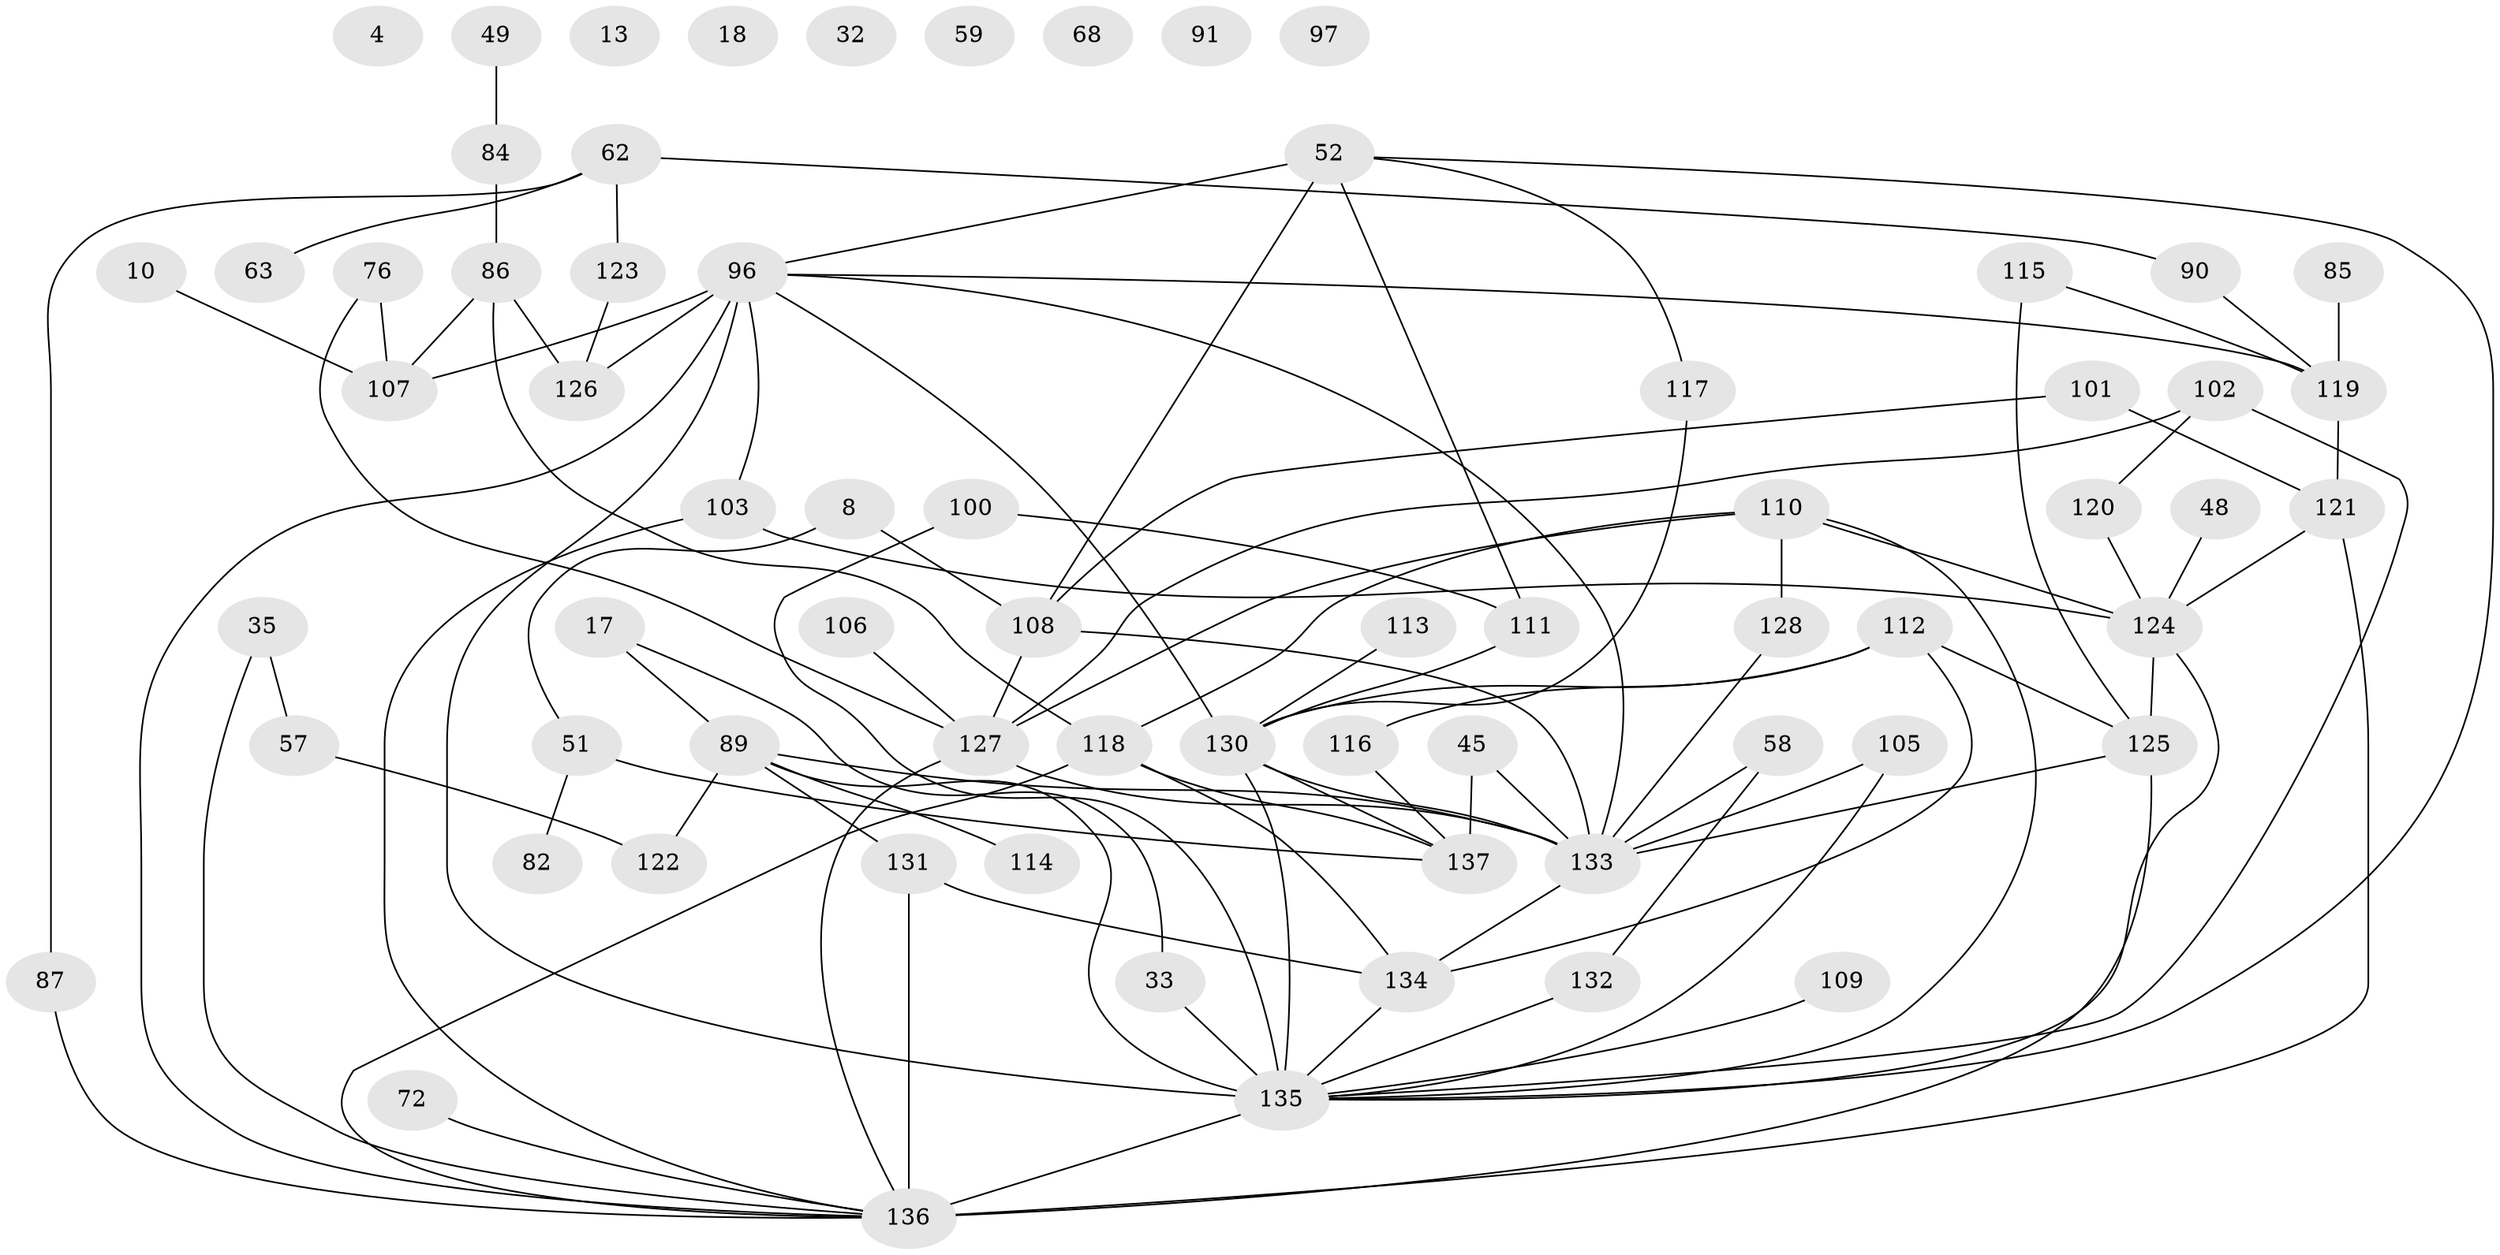 // original degree distribution, {1: 0.10948905109489052, 5: 0.10948905109489052, 0: 0.058394160583941604, 3: 0.20437956204379562, 2: 0.2846715328467153, 4: 0.1897810218978102, 6: 0.021897810218978103, 7: 0.014598540145985401, 8: 0.0072992700729927005}
// Generated by graph-tools (version 1.1) at 2025/43/03/04/25 21:43:34]
// undirected, 68 vertices, 103 edges
graph export_dot {
graph [start="1"]
  node [color=gray90,style=filled];
  4;
  8;
  10;
  13;
  17;
  18;
  32;
  33;
  35;
  45 [super="+27"];
  48;
  49;
  51 [super="+6"];
  52 [super="+34"];
  57;
  58;
  59;
  62;
  63;
  68;
  72;
  76;
  82;
  84;
  85;
  86;
  87;
  89 [super="+37"];
  90;
  91;
  96 [super="+83"];
  97;
  100;
  101 [super="+56+3"];
  102;
  103;
  105;
  106;
  107;
  108;
  109;
  110 [super="+54"];
  111 [super="+66"];
  112;
  113;
  114;
  115;
  116;
  117;
  118 [super="+20"];
  119 [super="+71"];
  120;
  121 [super="+25+74+99"];
  122;
  123;
  124 [super="+22+41"];
  125 [super="+15+28"];
  126;
  127 [super="+29+93+80"];
  128;
  130 [super="+92+94"];
  131;
  132;
  133 [super="+11+24+129"];
  134 [super="+9+88"];
  135 [super="+79+23+50+67"];
  136 [super="+98+104"];
  137;
  8 -- 51;
  8 -- 108;
  10 -- 107;
  17 -- 33;
  17 -- 89;
  33 -- 135;
  35 -- 57;
  35 -- 136;
  45 -- 137;
  45 -- 133;
  48 -- 124;
  49 -- 84;
  51 -- 82;
  51 -- 137 [weight=2];
  52 -- 108 [weight=2];
  52 -- 111;
  52 -- 117;
  52 -- 135;
  52 -- 96;
  57 -- 122;
  58 -- 132;
  58 -- 133;
  62 -- 63;
  62 -- 87;
  62 -- 90;
  62 -- 123;
  72 -- 136;
  76 -- 107;
  76 -- 127;
  84 -- 86;
  85 -- 119;
  86 -- 107;
  86 -- 118;
  86 -- 126;
  87 -- 136;
  89 -- 114;
  89 -- 131;
  89 -- 122;
  89 -- 135 [weight=2];
  89 -- 133 [weight=2];
  90 -- 119;
  96 -- 107;
  96 -- 126;
  96 -- 130;
  96 -- 135 [weight=2];
  96 -- 133;
  96 -- 103;
  96 -- 136;
  96 -- 119;
  100 -- 135;
  100 -- 111;
  101 -- 121;
  101 -- 108;
  102 -- 120;
  102 -- 135;
  102 -- 127;
  103 -- 124;
  103 -- 136;
  105 -- 135;
  105 -- 133;
  106 -- 127;
  108 -- 133;
  108 -- 127 [weight=2];
  109 -- 135;
  110 -- 118;
  110 -- 128;
  110 -- 135;
  110 -- 124;
  110 -- 127;
  111 -- 130;
  112 -- 116;
  112 -- 134;
  112 -- 125;
  112 -- 130;
  113 -- 130;
  115 -- 125;
  115 -- 119;
  116 -- 137;
  117 -- 130;
  118 -- 134;
  118 -- 137;
  118 -- 136;
  119 -- 121;
  120 -- 124;
  121 -- 124 [weight=2];
  121 -- 136 [weight=3];
  123 -- 126;
  124 -- 125 [weight=2];
  124 -- 135;
  125 -- 133;
  125 -- 136;
  127 -- 136 [weight=4];
  127 -- 133 [weight=2];
  128 -- 133;
  130 -- 137 [weight=3];
  130 -- 133 [weight=3];
  130 -- 135 [weight=2];
  131 -- 136;
  131 -- 134;
  132 -- 135;
  133 -- 134;
  134 -- 135 [weight=3];
  135 -- 136 [weight=6];
}
